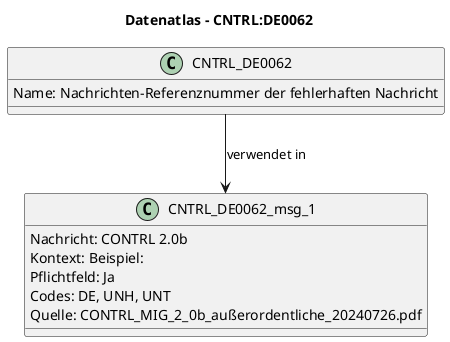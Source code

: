 @startuml
title Datenatlas – CNTRL:DE0062
class CNTRL_DE0062 {
  Name: Nachrichten-Referenznummer der fehlerhaften Nachricht
}
class CNTRL_DE0062_msg_1 {
  Nachricht: CONTRL 2.0b
  Kontext: Beispiel:
  Pflichtfeld: Ja
  Codes: DE, UNH, UNT
  Quelle: CONTRL_MIG_2_0b_außerordentliche_20240726.pdf
}
CNTRL_DE0062 --> CNTRL_DE0062_msg_1 : verwendet in
@enduml